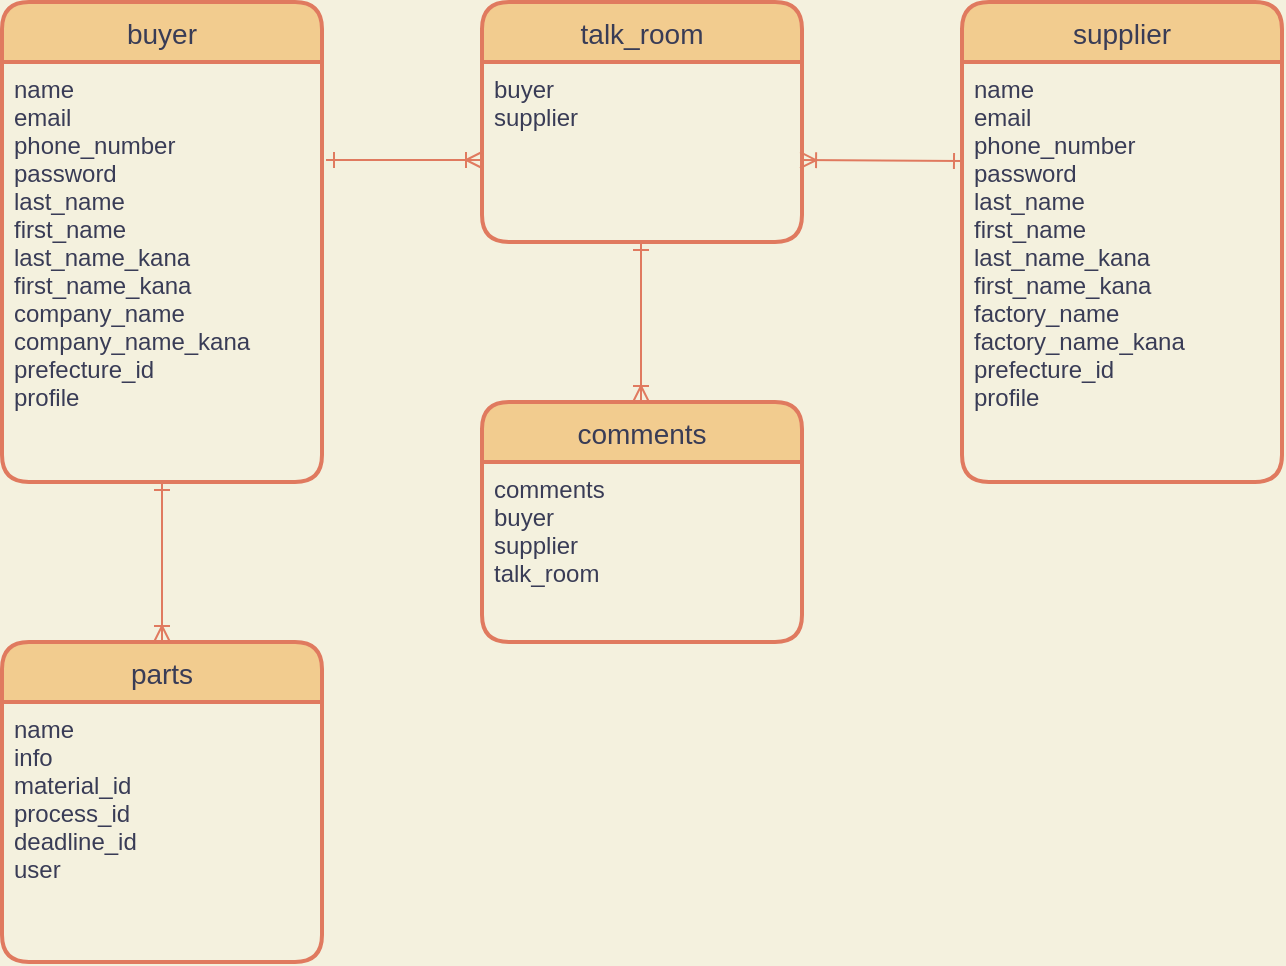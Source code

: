 <mxfile>
    <diagram id="DgtoA2xksqGs3w6988VC" name="ページ1">
        <mxGraphModel dx="784" dy="807" grid="1" gridSize="10" guides="1" tooltips="1" connect="1" arrows="1" fold="1" page="1" pageScale="1" pageWidth="827" pageHeight="1169" background="#F4F1DE" math="0" shadow="0">
            <root>
                <mxCell id="0"/>
                <mxCell id="1" parent="0"/>
                <mxCell id="21" value="buyer" style="swimlane;childLayout=stackLayout;horizontal=1;startSize=30;horizontalStack=0;rounded=1;fontSize=14;fontStyle=0;strokeWidth=2;resizeParent=0;resizeLast=1;shadow=0;dashed=0;align=center;fillColor=#F2CC8F;strokeColor=#E07A5F;fontColor=#393C56;" vertex="1" parent="1">
                    <mxGeometry x="40" y="80" width="160" height="240" as="geometry"/>
                </mxCell>
                <mxCell id="22" value="name&#10;email&#10;phone_number&#10;password&#10;last_name&#10;first_name&#10;last_name_kana&#10;first_name_kana&#10;company_name&#10;company_name_kana&#10;prefecture_id&#10;profile" style="align=left;strokeColor=none;fillColor=none;spacingLeft=4;fontSize=12;verticalAlign=top;resizable=0;rotatable=0;part=1;fontColor=#393C56;" vertex="1" parent="21">
                    <mxGeometry y="30" width="160" height="210" as="geometry"/>
                </mxCell>
                <mxCell id="23" value="talk_room" style="swimlane;childLayout=stackLayout;horizontal=1;startSize=30;horizontalStack=0;rounded=1;fontSize=14;fontStyle=0;strokeWidth=2;resizeParent=0;resizeLast=1;shadow=0;dashed=0;align=center;fillColor=#F2CC8F;strokeColor=#E07A5F;fontColor=#393C56;" vertex="1" parent="1">
                    <mxGeometry x="280" y="80" width="160" height="120" as="geometry"/>
                </mxCell>
                <mxCell id="24" value="buyer&#10;supplier" style="align=left;strokeColor=none;fillColor=none;spacingLeft=4;fontSize=12;verticalAlign=top;resizable=0;rotatable=0;part=1;fontColor=#393C56;" vertex="1" parent="23">
                    <mxGeometry y="30" width="160" height="90" as="geometry"/>
                </mxCell>
                <mxCell id="25" value="comments" style="swimlane;childLayout=stackLayout;horizontal=1;startSize=30;horizontalStack=0;rounded=1;fontSize=14;fontStyle=0;strokeWidth=2;resizeParent=0;resizeLast=1;shadow=0;dashed=0;align=center;fillColor=#F2CC8F;strokeColor=#E07A5F;fontColor=#393C56;" vertex="1" parent="1">
                    <mxGeometry x="280" y="280" width="160" height="120" as="geometry"/>
                </mxCell>
                <mxCell id="26" value="comments&#10;buyer&#10;supplier&#10;talk_room" style="align=left;strokeColor=none;fillColor=none;spacingLeft=4;fontSize=12;verticalAlign=top;resizable=0;rotatable=0;part=1;fontColor=#393C56;" vertex="1" parent="25">
                    <mxGeometry y="30" width="160" height="90" as="geometry"/>
                </mxCell>
                <mxCell id="27" value="supplier" style="swimlane;childLayout=stackLayout;horizontal=1;startSize=30;horizontalStack=0;rounded=1;fontSize=14;fontStyle=0;strokeWidth=2;resizeParent=0;resizeLast=1;shadow=0;dashed=0;align=center;fillColor=#F2CC8F;strokeColor=#E07A5F;fontColor=#393C56;" vertex="1" parent="1">
                    <mxGeometry x="520" y="80" width="160" height="240" as="geometry"/>
                </mxCell>
                <mxCell id="28" value="name&#10;email&#10;phone_number&#10;password&#10;last_name&#10;first_name&#10;last_name_kana&#10;first_name_kana&#10;factory_name&#10;factory_name_kana&#10;prefecture_id&#10;profile" style="align=left;strokeColor=none;fillColor=none;spacingLeft=4;fontSize=12;verticalAlign=top;resizable=0;rotatable=0;part=1;fontColor=#393C56;" vertex="1" parent="27">
                    <mxGeometry y="30" width="160" height="210" as="geometry"/>
                </mxCell>
                <mxCell id="29" value="parts" style="swimlane;childLayout=stackLayout;horizontal=1;startSize=30;horizontalStack=0;rounded=1;fontSize=14;fontStyle=0;strokeWidth=2;resizeParent=0;resizeLast=1;shadow=0;dashed=0;align=center;fillColor=#F2CC8F;strokeColor=#E07A5F;fontColor=#393C56;" vertex="1" parent="1">
                    <mxGeometry x="40" y="400" width="160" height="160" as="geometry"/>
                </mxCell>
                <mxCell id="30" value="name&#10;info&#10;material_id&#10;process_id&#10;deadline_id&#10;user&#10;" style="align=left;strokeColor=none;fillColor=none;spacingLeft=4;fontSize=12;verticalAlign=top;resizable=0;rotatable=0;part=1;fontColor=#393C56;" vertex="1" parent="29">
                    <mxGeometry y="30" width="160" height="130" as="geometry"/>
                </mxCell>
                <mxCell id="32" style="edgeStyle=none;rounded=0;orthogonalLoop=1;jettySize=auto;html=1;exitX=0.5;exitY=1;exitDx=0;exitDy=0;entryX=0.5;entryY=0;entryDx=0;entryDy=0;startArrow=ERone;startFill=0;endArrow=ERoneToMany;endFill=0;strokeColor=#E07A5F;fontColor=#393C56;labelBackgroundColor=#F4F1DE;" edge="1" parent="1" source="22" target="29">
                    <mxGeometry relative="1" as="geometry"/>
                </mxCell>
                <mxCell id="33" style="edgeStyle=none;rounded=0;orthogonalLoop=1;jettySize=auto;html=1;exitX=0.5;exitY=1;exitDx=0;exitDy=0;entryX=0.5;entryY=0;entryDx=0;entryDy=0;startArrow=ERone;startFill=0;endArrow=ERoneToMany;endFill=0;strokeColor=#E07A5F;fontColor=#393C56;labelBackgroundColor=#F4F1DE;" edge="1" parent="1">
                    <mxGeometry relative="1" as="geometry">
                        <mxPoint x="359.5" y="200" as="sourcePoint"/>
                        <mxPoint x="359.5" y="280" as="targetPoint"/>
                    </mxGeometry>
                </mxCell>
                <mxCell id="34" style="edgeStyle=none;rounded=0;orthogonalLoop=1;jettySize=auto;html=1;entryX=0;entryY=0.5;entryDx=0;entryDy=0;startArrow=ERone;startFill=0;endArrow=ERoneToMany;endFill=0;strokeColor=#E07A5F;fontColor=#393C56;labelBackgroundColor=#F4F1DE;" edge="1" parent="1">
                    <mxGeometry relative="1" as="geometry">
                        <mxPoint x="202" y="159" as="sourcePoint"/>
                        <mxPoint x="280" y="159" as="targetPoint"/>
                        <Array as="points"/>
                    </mxGeometry>
                </mxCell>
                <mxCell id="36" style="edgeStyle=none;rounded=0;orthogonalLoop=1;jettySize=auto;html=1;entryX=0.994;entryY=0.578;entryDx=0;entryDy=0;startArrow=ERone;startFill=0;endArrow=ERoneToMany;endFill=0;exitX=0;exitY=0.25;exitDx=0;exitDy=0;entryPerimeter=0;strokeColor=#E07A5F;fontColor=#393C56;labelBackgroundColor=#F4F1DE;" edge="1" parent="1">
                    <mxGeometry relative="1" as="geometry">
                        <mxPoint x="520" y="159.5" as="sourcePoint"/>
                        <mxPoint x="439.04" y="159.02" as="targetPoint"/>
                        <Array as="points"/>
                    </mxGeometry>
                </mxCell>
            </root>
        </mxGraphModel>
    </diagram>
</mxfile>